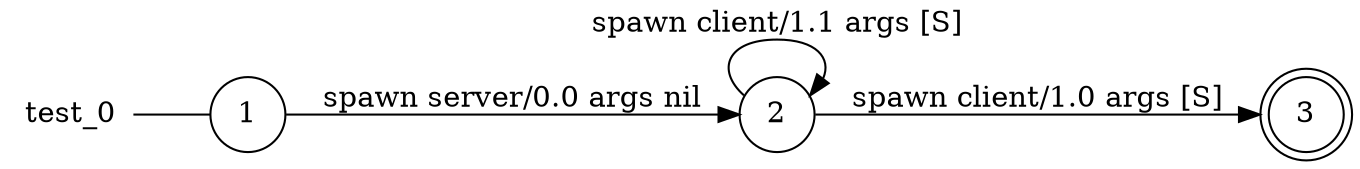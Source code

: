 digraph test_0 {
	rankdir="LR";
	n_0 [label="test_0", shape="plaintext"];
	n_1 [id="1", shape=circle, label="1"];
	n_0 -> n_1 [arrowhead=none];
	n_2 [id="2", shape=circle, label="2"];
	n_3 [id="3", shape=doublecircle, label="3"];

	n_2 -> n_3 [id="[$e|2]", label="spawn client/1.0 args [S]"];
	n_2 -> n_2 [id="[$e|3]", label="spawn client/1.1 args [S]"];
	n_1 -> n_2 [id="[$e|5]", label="spawn server/0.0 args nil"];
}
